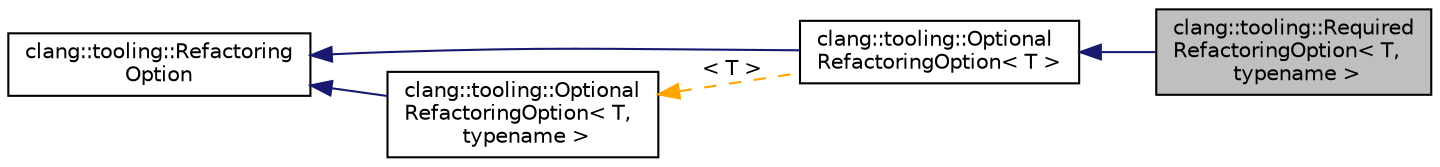 digraph "clang::tooling::RequiredRefactoringOption&lt; T, typename &gt;"
{
 // LATEX_PDF_SIZE
  bgcolor="transparent";
  edge [fontname="Helvetica",fontsize="10",labelfontname="Helvetica",labelfontsize="10"];
  node [fontname="Helvetica",fontsize="10",shape=record];
  rankdir="LR";
  Node1 [label="clang::tooling::Required\lRefactoringOption\< T,\l typename \>",height=0.2,width=0.4,color="black", fillcolor="grey75", style="filled", fontcolor="black",tooltip="A required refactoring option that stores a value of type T."];
  Node2 -> Node1 [dir="back",color="midnightblue",fontsize="10",style="solid",fontname="Helvetica"];
  Node2 [label="clang::tooling::Optional\lRefactoringOption\< T \>",height=0.2,width=0.4,color="black",URL="$classclang_1_1tooling_1_1OptionalRefactoringOption.html",tooltip=" "];
  Node3 -> Node2 [dir="back",color="midnightblue",fontsize="10",style="solid",fontname="Helvetica"];
  Node3 [label="clang::tooling::Refactoring\lOption",height=0.2,width=0.4,color="black",URL="$classclang_1_1tooling_1_1RefactoringOption.html",tooltip="A refactoring option is an interface that describes a value that has an impact on the outcome of a re..."];
  Node4 -> Node2 [dir="back",color="orange",fontsize="10",style="dashed",label=" \< T \>" ,fontname="Helvetica"];
  Node4 [label="clang::tooling::Optional\lRefactoringOption\< T,\l typename \>",height=0.2,width=0.4,color="black",URL="$classclang_1_1tooling_1_1OptionalRefactoringOption.html",tooltip="A refactoring option that stores a value of type T."];
  Node3 -> Node4 [dir="back",color="midnightblue",fontsize="10",style="solid",fontname="Helvetica"];
}
